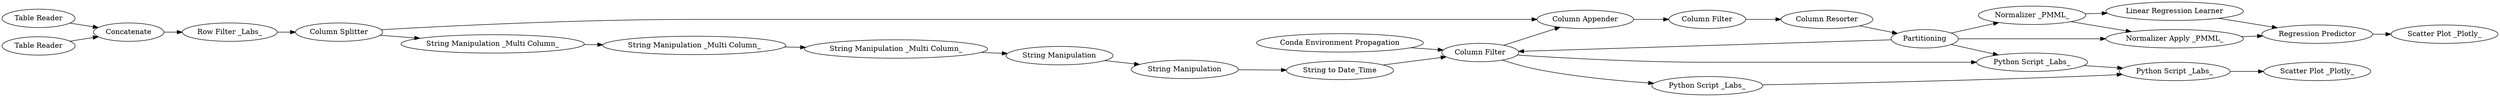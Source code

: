 digraph {
	2 [label="Python Script _Labs_"]
	20 [label="Python Script _Labs_"]
	294 [label=Partitioning]
	316 [label="Normalizer _PMML_"]
	324 [label="Python Script _Labs_"]
	335 [label="Normalizer Apply _PMML_"]
	338 [label="Conda Environment Propagation"]
	341 [label="Linear Regression Learner"]
	342 [label="Regression Predictor"]
	343 [label="Scatter Plot _Plotly_"]
	344 [label="Python Script _Labs_"]
	346 [label="Scatter Plot _Plotly_"]
	7 [label=Concatenate]
	8 [label="Column Splitter"]
	9 [label="Column Appender"]
	19 [label="Row Filter _Labs_"]
	12 [label="String Manipulation"]
	13 [label="String to Date_Time"]
	15 [label="String Manipulation _Multi Column_"]
	16 [label="String Manipulation _Multi Column_"]
	17 [label="String Manipulation _Multi Column_"]
	18 [label="String Manipulation"]
	20 [label="Column Filter"]
	340 [label="Column Filter"]
	345 [label="Column Resorter"]
	364 [label="Table Reader"]
	365 [label="Table Reader"]
	12 -> 18
	13 -> 20
	15 -> 16
	16 -> 17
	17 -> 12
	18 -> 13
	7 -> 19
	8 -> 9
	8 -> 15
	9 -> 340
	19 -> 8
	20 -> 9
	340 -> 345
	2 -> 324
	20 -> 344
	20 -> 2
	294 -> 335
	294 -> 20
	294 -> 316
	294 -> 344
	316 -> 341
	316 -> 335
	324 -> 346
	335 -> 342
	338 -> 20
	341 -> 342
	342 -> 343
	344 -> 324
	345 -> 294
	364 -> 7
	365 -> 7
	rankdir=LR
}
